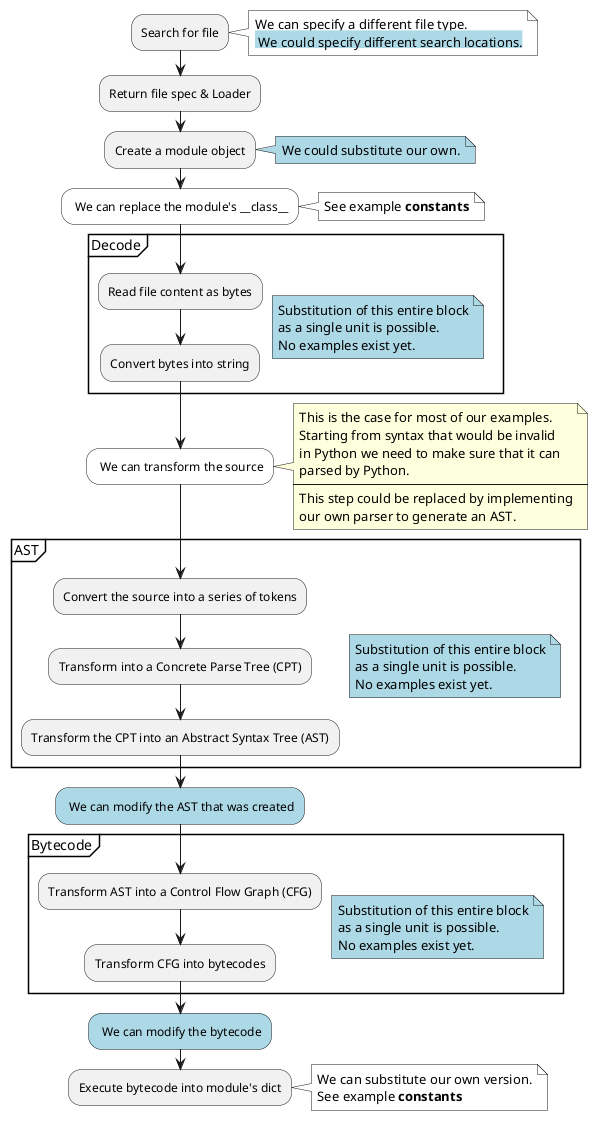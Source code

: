 @startuml
    :Search for file;
    note right #White
        We can specify a different file type.
        <back:lightblue> We could specify different search locations.</back>
    end note
    :Return file spec & Loader;
    :Create a module object;
    note right #LightBlue
        We could substitute our own.
    end note
    #White: We can replace the module's ~__class__;
    note right #White: See example **constants**
    partition Decode {
        note right #LightBlue
           Substitution of this entire block
           as a single unit is possible.
           No examples exist yet.
        end note
        :Read file content as bytes;
        :Convert bytes into string;
    }
    #White: We can transform the source;
    note right
        This is the case for most of our examples.
        Starting from syntax that would be invalid
        in Python we need to make sure that it can
        parsed by Python.
        ----
        This step could be replaced by implementing
        our own parser to generate an AST.
    end note
    partition AST {
        note right #LightBlue
           Substitution of this entire block
           as a single unit is possible.
           No examples exist yet.
        end note
        :Convert the source into a series of tokens;
        :Transform into a Concrete Parse Tree (CPT);
        :Transform the CPT into an Abstract Syntax Tree (AST);
    }
    #LightBlue: We can modify the AST that was created;
    partition Bytecode {
        note right #LightBlue
           Substitution of this entire block
           as a single unit is possible.
           No examples exist yet.
        end note
        :Transform AST into a Control Flow Graph (CFG);
        :Transform CFG into bytecodes;
    }
    #LightBlue: We can modify the bytecode;
    :Execute bytecode into module's dict;
    note right #White
       We can substitute our own version.
       See example **constants**
    end note
@enduml
